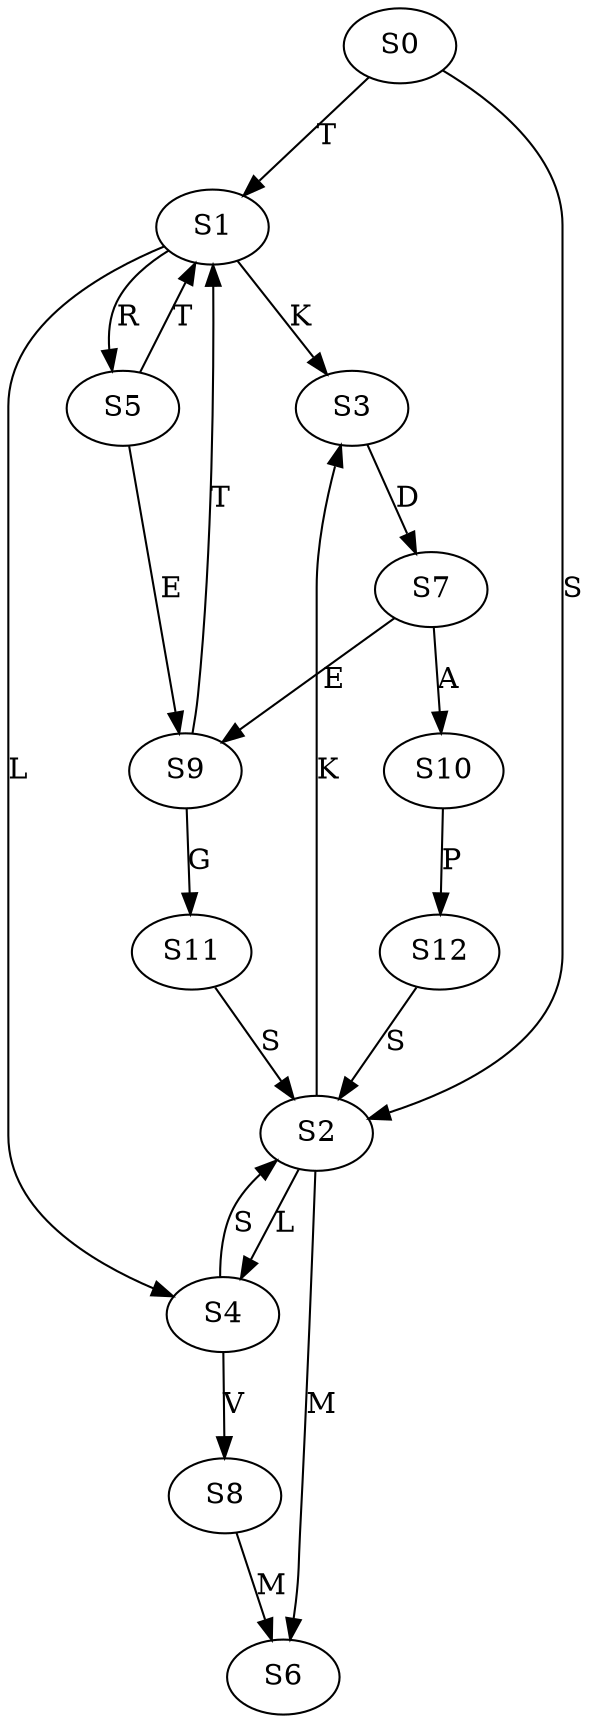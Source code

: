 strict digraph  {
	S0 -> S1 [ label = T ];
	S0 -> S2 [ label = S ];
	S1 -> S3 [ label = K ];
	S1 -> S4 [ label = L ];
	S1 -> S5 [ label = R ];
	S2 -> S4 [ label = L ];
	S2 -> S3 [ label = K ];
	S2 -> S6 [ label = M ];
	S3 -> S7 [ label = D ];
	S4 -> S8 [ label = V ];
	S4 -> S2 [ label = S ];
	S5 -> S1 [ label = T ];
	S5 -> S9 [ label = E ];
	S7 -> S10 [ label = A ];
	S7 -> S9 [ label = E ];
	S8 -> S6 [ label = M ];
	S9 -> S11 [ label = G ];
	S9 -> S1 [ label = T ];
	S10 -> S12 [ label = P ];
	S11 -> S2 [ label = S ];
	S12 -> S2 [ label = S ];
}
